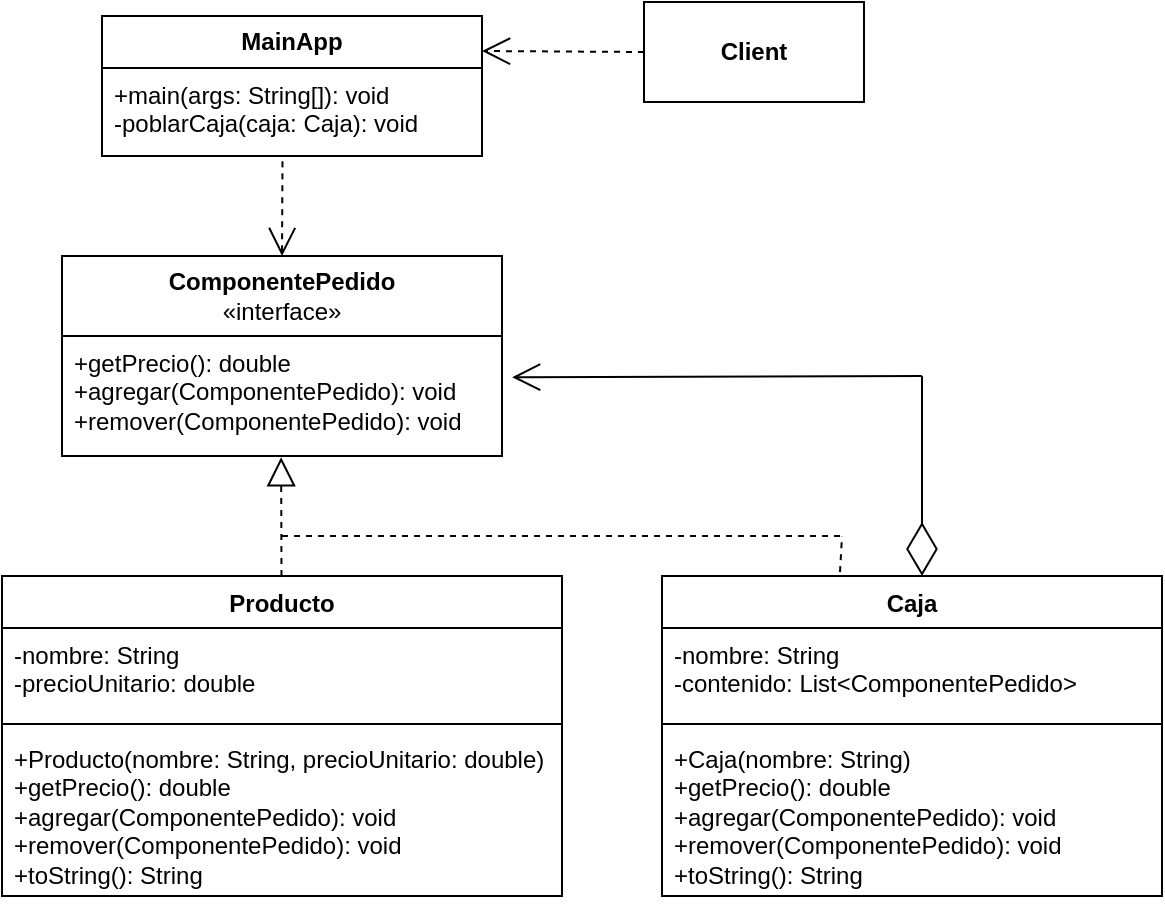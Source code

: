 <mxfile version="26.2.9">
  <diagram id="C5RBs43oDa-KdzZeNtuy" name="Page-1">
    <mxGraphModel dx="1347" dy="581" grid="1" gridSize="10" guides="1" tooltips="1" connect="1" arrows="1" fold="1" page="1" pageScale="1" pageWidth="827" pageHeight="1169" math="0" shadow="0">
      <root>
        <mxCell id="WIyWlLk6GJQsqaUBKTNV-0" />
        <mxCell id="WIyWlLk6GJQsqaUBKTNV-1" parent="WIyWlLk6GJQsqaUBKTNV-0" />
        <mxCell id="1fOfvNt56Vgg0ssZX_3M-4" value="&lt;div&gt;&lt;b&gt;ComponentePedido&lt;/b&gt;&lt;/div&gt;«interface»" style="swimlane;fontStyle=0;childLayout=stackLayout;horizontal=1;startSize=40;fillColor=none;horizontalStack=0;resizeParent=1;resizeParentMax=0;resizeLast=0;collapsible=1;marginBottom=0;whiteSpace=wrap;html=1;" vertex="1" parent="WIyWlLk6GJQsqaUBKTNV-1">
          <mxGeometry x="130" y="440" width="220" height="100" as="geometry" />
        </mxCell>
        <mxCell id="1fOfvNt56Vgg0ssZX_3M-5" value="&lt;div&gt;+getPrecio(): double&lt;/div&gt;&lt;div&gt;+agregar(ComponentePedido): void&lt;/div&gt;&lt;div&gt;&lt;span style=&quot;background-color: transparent; color: light-dark(rgb(0, 0, 0), rgb(255, 255, 255));&quot;&gt;+remover(ComponentePedido): void&lt;/span&gt;&lt;/div&gt;" style="text;strokeColor=none;fillColor=none;align=left;verticalAlign=top;spacingLeft=4;spacingRight=4;overflow=hidden;rotatable=0;points=[[0,0.5],[1,0.5]];portConstraint=eastwest;whiteSpace=wrap;html=1;" vertex="1" parent="1fOfvNt56Vgg0ssZX_3M-4">
          <mxGeometry y="40" width="220" height="60" as="geometry" />
        </mxCell>
        <mxCell id="1fOfvNt56Vgg0ssZX_3M-9" value="Caja" style="swimlane;fontStyle=1;align=center;verticalAlign=top;childLayout=stackLayout;horizontal=1;startSize=26;horizontalStack=0;resizeParent=1;resizeParentMax=0;resizeLast=0;collapsible=1;marginBottom=0;whiteSpace=wrap;html=1;" vertex="1" parent="WIyWlLk6GJQsqaUBKTNV-1">
          <mxGeometry x="430" y="600" width="250" height="160" as="geometry" />
        </mxCell>
        <mxCell id="1fOfvNt56Vgg0ssZX_3M-10" value="&lt;div&gt;-nombre: String&lt;/div&gt;&lt;div&gt;-contenido: List&amp;lt;ComponentePedido&amp;gt;&lt;/div&gt;" style="text;strokeColor=none;fillColor=none;align=left;verticalAlign=top;spacingLeft=4;spacingRight=4;overflow=hidden;rotatable=0;points=[[0,0.5],[1,0.5]];portConstraint=eastwest;whiteSpace=wrap;html=1;" vertex="1" parent="1fOfvNt56Vgg0ssZX_3M-9">
          <mxGeometry y="26" width="250" height="44" as="geometry" />
        </mxCell>
        <mxCell id="1fOfvNt56Vgg0ssZX_3M-11" value="" style="line;strokeWidth=1;fillColor=none;align=left;verticalAlign=middle;spacingTop=-1;spacingLeft=3;spacingRight=3;rotatable=0;labelPosition=right;points=[];portConstraint=eastwest;strokeColor=inherit;" vertex="1" parent="1fOfvNt56Vgg0ssZX_3M-9">
          <mxGeometry y="70" width="250" height="8" as="geometry" />
        </mxCell>
        <mxCell id="1fOfvNt56Vgg0ssZX_3M-12" value="&lt;div&gt;+Caja(nombre: String)&lt;/div&gt;&lt;div&gt;+getPrecio(): double&lt;/div&gt;&lt;div&gt;+agregar(ComponentePedido): void&lt;/div&gt;&lt;div&gt;+remover(ComponentePedido): void&lt;/div&gt;&lt;div&gt;+toString(): String&lt;/div&gt;" style="text;strokeColor=none;fillColor=none;align=left;verticalAlign=top;spacingLeft=4;spacingRight=4;overflow=hidden;rotatable=0;points=[[0,0.5],[1,0.5]];portConstraint=eastwest;whiteSpace=wrap;html=1;" vertex="1" parent="1fOfvNt56Vgg0ssZX_3M-9">
          <mxGeometry y="78" width="250" height="82" as="geometry" />
        </mxCell>
        <mxCell id="1fOfvNt56Vgg0ssZX_3M-13" value="Producto" style="swimlane;fontStyle=1;align=center;verticalAlign=top;childLayout=stackLayout;horizontal=1;startSize=26;horizontalStack=0;resizeParent=1;resizeParentMax=0;resizeLast=0;collapsible=1;marginBottom=0;whiteSpace=wrap;html=1;" vertex="1" parent="WIyWlLk6GJQsqaUBKTNV-1">
          <mxGeometry x="100" y="600" width="280" height="160" as="geometry" />
        </mxCell>
        <mxCell id="1fOfvNt56Vgg0ssZX_3M-14" value="&lt;div&gt;-nombre: String&lt;/div&gt;&lt;div&gt;-precioUnitario: double&lt;/div&gt;" style="text;strokeColor=none;fillColor=none;align=left;verticalAlign=top;spacingLeft=4;spacingRight=4;overflow=hidden;rotatable=0;points=[[0,0.5],[1,0.5]];portConstraint=eastwest;whiteSpace=wrap;html=1;" vertex="1" parent="1fOfvNt56Vgg0ssZX_3M-13">
          <mxGeometry y="26" width="280" height="44" as="geometry" />
        </mxCell>
        <mxCell id="1fOfvNt56Vgg0ssZX_3M-15" value="" style="line;strokeWidth=1;fillColor=none;align=left;verticalAlign=middle;spacingTop=-1;spacingLeft=3;spacingRight=3;rotatable=0;labelPosition=right;points=[];portConstraint=eastwest;strokeColor=inherit;" vertex="1" parent="1fOfvNt56Vgg0ssZX_3M-13">
          <mxGeometry y="70" width="280" height="8" as="geometry" />
        </mxCell>
        <mxCell id="1fOfvNt56Vgg0ssZX_3M-16" value="&lt;div&gt;+Producto(nombre: String, precioUnitario: double)&lt;/div&gt;&lt;div&gt;+getPrecio(): double&lt;/div&gt;&lt;div&gt;+agregar(ComponentePedido): void&lt;/div&gt;&lt;div&gt;+remover(ComponentePedido): void&amp;nbsp;&lt;/div&gt;&lt;div&gt;+toString(): String&lt;/div&gt;" style="text;strokeColor=none;fillColor=none;align=left;verticalAlign=top;spacingLeft=4;spacingRight=4;overflow=hidden;rotatable=0;points=[[0,0.5],[1,0.5]];portConstraint=eastwest;whiteSpace=wrap;html=1;" vertex="1" parent="1fOfvNt56Vgg0ssZX_3M-13">
          <mxGeometry y="78" width="280" height="82" as="geometry" />
        </mxCell>
        <mxCell id="1fOfvNt56Vgg0ssZX_3M-21" value="&lt;b&gt;MainApp&lt;/b&gt;" style="swimlane;fontStyle=0;childLayout=stackLayout;horizontal=1;startSize=26;fillColor=none;horizontalStack=0;resizeParent=1;resizeParentMax=0;resizeLast=0;collapsible=1;marginBottom=0;whiteSpace=wrap;html=1;" vertex="1" parent="WIyWlLk6GJQsqaUBKTNV-1">
          <mxGeometry x="150" y="320" width="190" height="70" as="geometry" />
        </mxCell>
        <mxCell id="1fOfvNt56Vgg0ssZX_3M-22" value="&lt;div&gt;+main(args: String[]): void&lt;/div&gt;&lt;div&gt;-poblarCaja(caja: Caja): void&lt;/div&gt;" style="text;strokeColor=none;fillColor=none;align=left;verticalAlign=top;spacingLeft=4;spacingRight=4;overflow=hidden;rotatable=0;points=[[0,0.5],[1,0.5]];portConstraint=eastwest;whiteSpace=wrap;html=1;" vertex="1" parent="1fOfvNt56Vgg0ssZX_3M-21">
          <mxGeometry y="26" width="190" height="44" as="geometry" />
        </mxCell>
        <mxCell id="1fOfvNt56Vgg0ssZX_3M-25" value="&lt;b&gt;Client&lt;/b&gt;" style="html=1;whiteSpace=wrap;" vertex="1" parent="WIyWlLk6GJQsqaUBKTNV-1">
          <mxGeometry x="421" y="313" width="110" height="50" as="geometry" />
        </mxCell>
        <mxCell id="1fOfvNt56Vgg0ssZX_3M-26" value="" style="endArrow=block;dashed=1;endFill=0;endSize=12;html=1;rounded=0;entryX=0.498;entryY=1.011;entryDx=0;entryDy=0;entryPerimeter=0;" edge="1" parent="WIyWlLk6GJQsqaUBKTNV-1" source="1fOfvNt56Vgg0ssZX_3M-13" target="1fOfvNt56Vgg0ssZX_3M-5">
          <mxGeometry width="160" relative="1" as="geometry">
            <mxPoint x="330" y="570" as="sourcePoint" />
            <mxPoint x="490" y="570" as="targetPoint" />
          </mxGeometry>
        </mxCell>
        <mxCell id="1fOfvNt56Vgg0ssZX_3M-27" value="" style="endArrow=none;dashed=1;html=1;rounded=0;" edge="1" parent="WIyWlLk6GJQsqaUBKTNV-1">
          <mxGeometry width="50" height="50" relative="1" as="geometry">
            <mxPoint x="240" y="580" as="sourcePoint" />
            <mxPoint x="520" y="580" as="targetPoint" />
          </mxGeometry>
        </mxCell>
        <mxCell id="1fOfvNt56Vgg0ssZX_3M-28" value="" style="endArrow=none;dashed=1;html=1;rounded=0;exitX=0.356;exitY=-0.012;exitDx=0;exitDy=0;exitPerimeter=0;" edge="1" parent="WIyWlLk6GJQsqaUBKTNV-1" source="1fOfvNt56Vgg0ssZX_3M-9">
          <mxGeometry width="50" height="50" relative="1" as="geometry">
            <mxPoint x="390" y="590" as="sourcePoint" />
            <mxPoint x="520" y="580" as="targetPoint" />
          </mxGeometry>
        </mxCell>
        <mxCell id="1fOfvNt56Vgg0ssZX_3M-29" value="" style="endArrow=open;endSize=12;dashed=1;html=1;rounded=0;entryX=1;entryY=0.25;entryDx=0;entryDy=0;exitX=0;exitY=0.5;exitDx=0;exitDy=0;" edge="1" parent="WIyWlLk6GJQsqaUBKTNV-1" source="1fOfvNt56Vgg0ssZX_3M-25" target="1fOfvNt56Vgg0ssZX_3M-21">
          <mxGeometry width="160" relative="1" as="geometry">
            <mxPoint x="400" y="430" as="sourcePoint" />
            <mxPoint x="560" y="430" as="targetPoint" />
          </mxGeometry>
        </mxCell>
        <mxCell id="1fOfvNt56Vgg0ssZX_3M-30" value="" style="endArrow=open;endSize=12;dashed=1;html=1;rounded=0;entryX=0.5;entryY=0;entryDx=0;entryDy=0;exitX=0.475;exitY=1.061;exitDx=0;exitDy=0;exitPerimeter=0;" edge="1" parent="WIyWlLk6GJQsqaUBKTNV-1" source="1fOfvNt56Vgg0ssZX_3M-22" target="1fOfvNt56Vgg0ssZX_3M-4">
          <mxGeometry width="160" relative="1" as="geometry">
            <mxPoint x="431" y="348" as="sourcePoint" />
            <mxPoint x="350" y="348" as="targetPoint" />
          </mxGeometry>
        </mxCell>
        <mxCell id="1fOfvNt56Vgg0ssZX_3M-34" value="" style="endArrow=diamondThin;endFill=0;endSize=24;html=1;rounded=0;entryX=0.5;entryY=0;entryDx=0;entryDy=0;" edge="1" parent="WIyWlLk6GJQsqaUBKTNV-1">
          <mxGeometry width="160" relative="1" as="geometry">
            <mxPoint x="560" y="500" as="sourcePoint" />
            <mxPoint x="560" y="600" as="targetPoint" />
          </mxGeometry>
        </mxCell>
        <mxCell id="1fOfvNt56Vgg0ssZX_3M-35" value="" style="endArrow=open;endFill=1;endSize=12;html=1;rounded=0;entryX=1.023;entryY=0.344;entryDx=0;entryDy=0;entryPerimeter=0;" edge="1" parent="WIyWlLk6GJQsqaUBKTNV-1" target="1fOfvNt56Vgg0ssZX_3M-5">
          <mxGeometry width="160" relative="1" as="geometry">
            <mxPoint x="560" y="500" as="sourcePoint" />
            <mxPoint x="450" y="460" as="targetPoint" />
          </mxGeometry>
        </mxCell>
      </root>
    </mxGraphModel>
  </diagram>
</mxfile>
